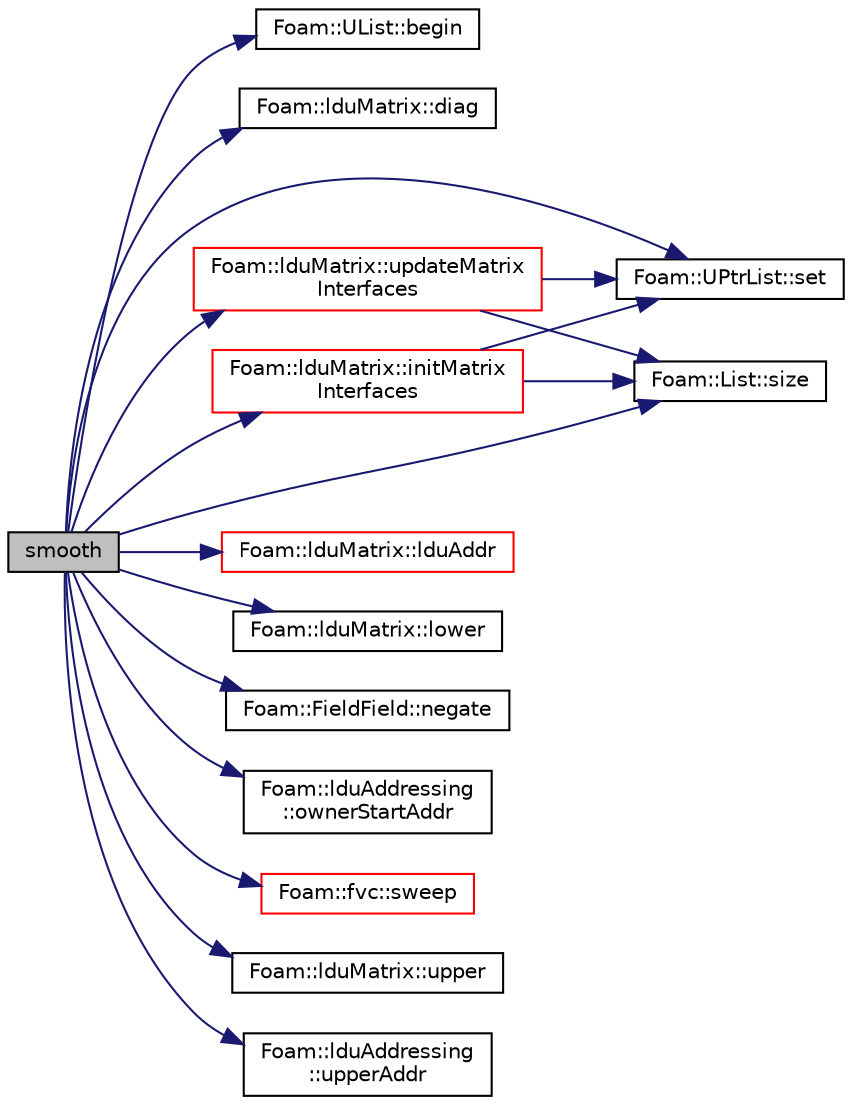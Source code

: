 digraph "smooth"
{
  bgcolor="transparent";
  edge [fontname="Helvetica",fontsize="10",labelfontname="Helvetica",labelfontsize="10"];
  node [fontname="Helvetica",fontsize="10",shape=record];
  rankdir="LR";
  Node1 [label="smooth",height=0.2,width=0.4,color="black", fillcolor="grey75", style="filled", fontcolor="black"];
  Node1 -> Node2 [color="midnightblue",fontsize="10",style="solid",fontname="Helvetica"];
  Node2 [label="Foam::UList::begin",height=0.2,width=0.4,color="black",URL="$a02731.html#a8a0643ef7f391465066f7f07d45ce934",tooltip="Return an iterator to begin traversing the UList. "];
  Node1 -> Node3 [color="midnightblue",fontsize="10",style="solid",fontname="Helvetica"];
  Node3 [label="Foam::lduMatrix::diag",height=0.2,width=0.4,color="black",URL="$a01282.html#a9140aaa9630c2cba2fe28369a649f2f0"];
  Node1 -> Node4 [color="midnightblue",fontsize="10",style="solid",fontname="Helvetica"];
  Node4 [label="Foam::lduMatrix::initMatrix\lInterfaces",height=0.2,width=0.4,color="red",URL="$a01282.html#a2ad83869ca7c1993c7feb895fdb04f0d",tooltip="Initialise the update of interfaced interfaces. "];
  Node4 -> Node5 [color="midnightblue",fontsize="10",style="solid",fontname="Helvetica"];
  Node5 [label="Foam::UPtrList::set",height=0.2,width=0.4,color="black",URL="$a02764.html#affa9210cfaa91a145f3a9618d4ef3baf",tooltip="Is element set. "];
  Node4 -> Node6 [color="midnightblue",fontsize="10",style="solid",fontname="Helvetica"];
  Node6 [label="Foam::List::size",height=0.2,width=0.4,color="black",URL="$a01364.html#a8a5f6fa29bd4b500caf186f60245b384",tooltip="Override size to be inconsistent with allocated storage. "];
  Node1 -> Node7 [color="midnightblue",fontsize="10",style="solid",fontname="Helvetica"];
  Node7 [label="Foam::lduMatrix::lduAddr",height=0.2,width=0.4,color="red",URL="$a01282.html#a4d0ef83ad6199d0b94d565de54a9eae5",tooltip="Return the LDU addressing. "];
  Node1 -> Node8 [color="midnightblue",fontsize="10",style="solid",fontname="Helvetica"];
  Node8 [label="Foam::lduMatrix::lower",height=0.2,width=0.4,color="black",URL="$a01282.html#a734a4ef740d3c42f77537ecea178a161"];
  Node1 -> Node9 [color="midnightblue",fontsize="10",style="solid",fontname="Helvetica"];
  Node9 [label="Foam::FieldField::negate",height=0.2,width=0.4,color="black",URL="$a00762.html#abcdb1512395327f8236a4f4a4d4ff648",tooltip="Negate this field. "];
  Node1 -> Node10 [color="midnightblue",fontsize="10",style="solid",fontname="Helvetica"];
  Node10 [label="Foam::lduAddressing\l::ownerStartAddr",height=0.2,width=0.4,color="black",URL="$a01277.html#a78f753eeb016d1137aebf17931dcbcc0",tooltip="Return owner start addressing. "];
  Node1 -> Node5 [color="midnightblue",fontsize="10",style="solid",fontname="Helvetica"];
  Node1 -> Node6 [color="midnightblue",fontsize="10",style="solid",fontname="Helvetica"];
  Node1 -> Node11 [color="midnightblue",fontsize="10",style="solid",fontname="Helvetica"];
  Node11 [label="Foam::fvc::sweep",height=0.2,width=0.4,color="red",URL="$a10759.html#a0ba98d69297b54282b0a15e74ec2ec67"];
  Node1 -> Node12 [color="midnightblue",fontsize="10",style="solid",fontname="Helvetica"];
  Node12 [label="Foam::lduMatrix::updateMatrix\lInterfaces",height=0.2,width=0.4,color="red",URL="$a01282.html#aa423ed49a5c32e780504798e57e4c3d6",tooltip="Update interfaced interfaces for matrix operations. "];
  Node12 -> Node5 [color="midnightblue",fontsize="10",style="solid",fontname="Helvetica"];
  Node12 -> Node6 [color="midnightblue",fontsize="10",style="solid",fontname="Helvetica"];
  Node1 -> Node13 [color="midnightblue",fontsize="10",style="solid",fontname="Helvetica"];
  Node13 [label="Foam::lduMatrix::upper",height=0.2,width=0.4,color="black",URL="$a01282.html#a11672a767f497e24dce3ff31da13d9d0"];
  Node1 -> Node14 [color="midnightblue",fontsize="10",style="solid",fontname="Helvetica"];
  Node14 [label="Foam::lduAddressing\l::upperAddr",height=0.2,width=0.4,color="black",URL="$a01277.html#ae0eccad377069f19cbad2b04b06a21b0",tooltip="Return upper addressing. "];
}
